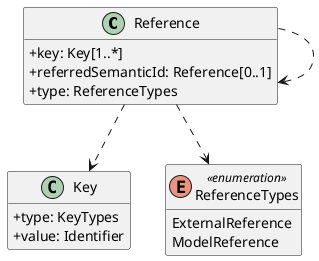 @startuml
skinparam classAttributeIconSize 0
hide methods

class Reference {
  +key: Key[1..*] 
  +referredSemanticId: Reference[0..1] 
  +type: ReferenceTypes 
}
class Key {
  +type: KeyTypes 
  +value: Identifier 
}
enum ReferenceTypes <<enumeration>> {
  ExternalReference
  ModelReference
}
Reference ..> ReferenceTypes
Reference ..> Reference
Reference ..> Key
@enduml